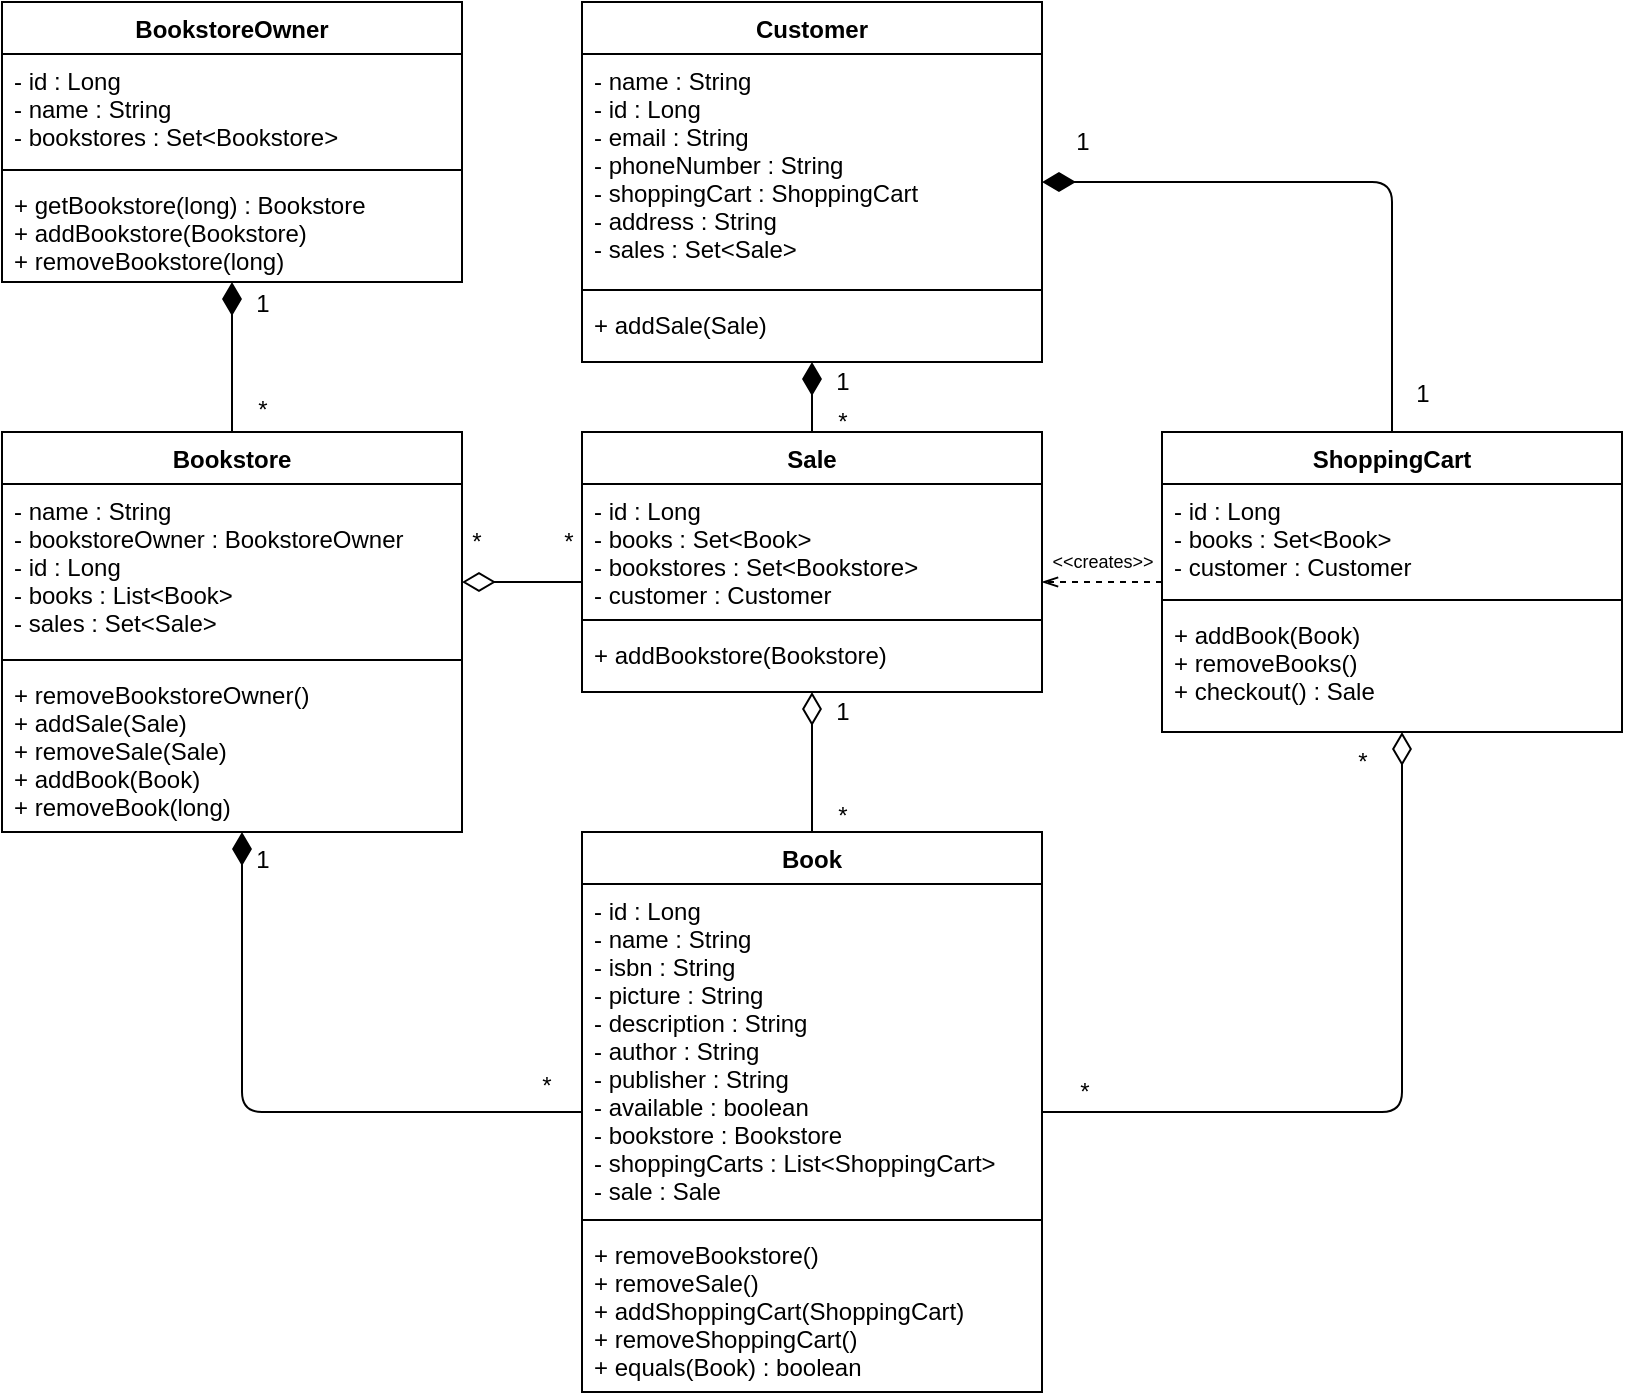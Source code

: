<mxfile version="12.8.8" type="google"><diagram name="Page-1" id="c4acf3e9-155e-7222-9cf6-157b1a14988f"><mxGraphModel dx="2595" dy="1370" grid="1" gridSize="10" guides="1" tooltips="1" connect="1" arrows="1" fold="1" page="1" pageScale="1" pageWidth="850" pageHeight="1100" background="#ffffff" math="0" shadow="0"><root><mxCell id="0"/><mxCell id="1" parent="0"/><mxCell id="p7xQfq64kpR62fImdPw8-28" value="" style="endArrow=none;html=1;endSize=12;startArrow=diamondThin;startSize=14;startFill=1;edgeStyle=orthogonalEdgeStyle;align=left;verticalAlign=bottom;endFill=0;" edge="1" parent="1" source="p7xQfq64kpR62fImdPw8-6" target="p7xQfq64kpR62fImdPw8-10"><mxGeometry x="-1" y="3" relative="1" as="geometry"><mxPoint x="90" y="200" as="sourcePoint"/><mxPoint x="250" y="200" as="targetPoint"/></mxGeometry></mxCell><mxCell id="p7xQfq64kpR62fImdPw8-29" value="1" style="text;html=1;align=center;verticalAlign=middle;resizable=0;points=[];labelBackgroundColor=#ffffff;" vertex="1" connectable="0" parent="p7xQfq64kpR62fImdPw8-28"><mxGeometry x="-0.776" y="-1" relative="1" as="geometry"><mxPoint x="16" y="2.09" as="offset"/></mxGeometry></mxCell><mxCell id="p7xQfq64kpR62fImdPw8-30" value="*" style="text;html=1;align=center;verticalAlign=middle;resizable=0;points=[];labelBackgroundColor=#ffffff;" vertex="1" connectable="0" parent="p7xQfq64kpR62fImdPw8-28"><mxGeometry x="0.692" y="-1" relative="1" as="geometry"><mxPoint x="16" as="offset"/></mxGeometry></mxCell><mxCell id="p7xQfq64kpR62fImdPw8-31" value="" style="endArrow=none;html=1;endSize=12;startArrow=diamondThin;startSize=14;startFill=1;edgeStyle=orthogonalEdgeStyle;align=left;verticalAlign=bottom;endFill=0;" edge="1" parent="1" source="p7xQfq64kpR62fImdPw8-10" target="p7xQfq64kpR62fImdPw8-1"><mxGeometry x="-1" y="3" relative="1" as="geometry"><mxPoint x="-220" y="250" as="sourcePoint"/><mxPoint x="-60" y="250" as="targetPoint"/><Array as="points"><mxPoint x="140" y="585"/></Array></mxGeometry></mxCell><mxCell id="p7xQfq64kpR62fImdPw8-32" value="1" style="text;html=1;align=center;verticalAlign=middle;resizable=0;points=[];labelBackgroundColor=#ffffff;" vertex="1" connectable="0" parent="p7xQfq64kpR62fImdPw8-31"><mxGeometry x="-0.911" y="1" relative="1" as="geometry"><mxPoint x="8.99" y="-0.44" as="offset"/></mxGeometry></mxCell><mxCell id="p7xQfq64kpR62fImdPw8-33" value="*" style="text;html=1;align=center;verticalAlign=middle;resizable=0;points=[];labelBackgroundColor=#ffffff;" vertex="1" connectable="0" parent="p7xQfq64kpR62fImdPw8-31"><mxGeometry x="0.922" y="1" relative="1" as="geometry"><mxPoint x="-6.72" y="-12" as="offset"/></mxGeometry></mxCell><mxCell id="p7xQfq64kpR62fImdPw8-34" value="" style="endArrow=none;html=1;endSize=12;startArrow=diamondThin;startSize=14;startFill=1;edgeStyle=orthogonalEdgeStyle;align=left;verticalAlign=bottom;endFill=0;" edge="1" parent="1" source="p7xQfq64kpR62fImdPw8-15" target="p7xQfq64kpR62fImdPw8-24"><mxGeometry x="-0.429" y="15" relative="1" as="geometry"><mxPoint x="430" y="230" as="sourcePoint"/><mxPoint x="590" y="230" as="targetPoint"/><mxPoint as="offset"/></mxGeometry></mxCell><mxCell id="p7xQfq64kpR62fImdPw8-35" value="1" style="text;html=1;align=center;verticalAlign=middle;resizable=0;points=[];labelBackgroundColor=#ffffff;" vertex="1" connectable="0" parent="p7xQfq64kpR62fImdPw8-34"><mxGeometry x="0.818" y="1" relative="1" as="geometry"><mxPoint x="13.97" y="7.79" as="offset"/></mxGeometry></mxCell><mxCell id="p7xQfq64kpR62fImdPw8-36" value="1" style="text;html=1;align=center;verticalAlign=middle;resizable=0;points=[];labelBackgroundColor=#ffffff;" vertex="1" connectable="0" parent="p7xQfq64kpR62fImdPw8-34"><mxGeometry x="-0.842" y="2" relative="1" as="geometry"><mxPoint x="-4.14" y="-18" as="offset"/></mxGeometry></mxCell><mxCell id="p7xQfq64kpR62fImdPw8-37" value="" style="endArrow=none;html=1;endSize=12;startArrow=diamondThin;startSize=14;startFill=1;edgeStyle=orthogonalEdgeStyle;align=left;verticalAlign=bottom;endFill=0;" edge="1" parent="1" source="p7xQfq64kpR62fImdPw8-15" target="p7xQfq64kpR62fImdPw8-19"><mxGeometry x="-1" y="3" relative="1" as="geometry"><mxPoint x="425" y="150" as="sourcePoint"/><mxPoint x="730" y="400" as="targetPoint"/><Array as="points"/></mxGeometry></mxCell><mxCell id="p7xQfq64kpR62fImdPw8-38" value="1" style="text;html=1;align=center;verticalAlign=middle;resizable=0;points=[];labelBackgroundColor=#ffffff;" vertex="1" connectable="0" parent="p7xQfq64kpR62fImdPw8-37"><mxGeometry x="-0.787" relative="1" as="geometry"><mxPoint x="15" y="6.31" as="offset"/></mxGeometry></mxCell><mxCell id="p7xQfq64kpR62fImdPw8-39" value="*" style="text;html=1;align=center;verticalAlign=middle;resizable=0;points=[];labelBackgroundColor=#ffffff;" vertex="1" connectable="0" parent="p7xQfq64kpR62fImdPw8-37"><mxGeometry x="0.882" relative="1" as="geometry"><mxPoint x="15" y="-3" as="offset"/></mxGeometry></mxCell><mxCell id="p7xQfq64kpR62fImdPw8-40" value="" style="endArrow=none;html=1;endSize=12;startArrow=diamondThin;startSize=14;startFill=0;edgeStyle=orthogonalEdgeStyle;align=left;verticalAlign=bottom;endFill=0;" edge="1" parent="1" source="p7xQfq64kpR62fImdPw8-11" target="p7xQfq64kpR62fImdPw8-19"><mxGeometry x="-1" y="3" relative="1" as="geometry"><mxPoint x="310" y="320" as="sourcePoint"/><mxPoint x="285" y="330" as="targetPoint"/><Array as="points"><mxPoint x="300" y="320"/><mxPoint x="300" y="320"/></Array></mxGeometry></mxCell><mxCell id="p7xQfq64kpR62fImdPw8-41" value="*" style="text;html=1;align=center;verticalAlign=middle;resizable=0;points=[];labelBackgroundColor=#ffffff;" vertex="1" connectable="0" parent="p7xQfq64kpR62fImdPw8-40"><mxGeometry x="-0.971" y="-1" relative="1" as="geometry"><mxPoint x="5.83" y="-21" as="offset"/></mxGeometry></mxCell><mxCell id="p7xQfq64kpR62fImdPw8-42" value="*" style="text;html=1;align=center;verticalAlign=middle;resizable=0;points=[];labelBackgroundColor=#ffffff;" vertex="1" connectable="0" parent="p7xQfq64kpR62fImdPw8-40"><mxGeometry x="0.958" y="1" relative="1" as="geometry"><mxPoint x="-6" y="-19" as="offset"/></mxGeometry></mxCell><mxCell id="p7xQfq64kpR62fImdPw8-43" value="" style="endArrow=none;html=1;endSize=12;startArrow=diamondThin;startSize=14;startFill=0;edgeStyle=orthogonalEdgeStyle;align=left;verticalAlign=bottom;endFill=0;" edge="1" parent="1" source="p7xQfq64kpR62fImdPw8-19" target="p7xQfq64kpR62fImdPw8-1"><mxGeometry x="-1" y="3" relative="1" as="geometry"><mxPoint x="425" y="320" as="sourcePoint"/><mxPoint x="790" y="280" as="targetPoint"/><Array as="points"/></mxGeometry></mxCell><mxCell id="p7xQfq64kpR62fImdPw8-44" value="*" style="text;html=1;align=center;verticalAlign=middle;resizable=0;points=[];labelBackgroundColor=#ffffff;" vertex="1" connectable="0" parent="p7xQfq64kpR62fImdPw8-43"><mxGeometry x="0.968" y="-3" relative="1" as="geometry"><mxPoint x="18" y="-7" as="offset"/></mxGeometry></mxCell><mxCell id="p7xQfq64kpR62fImdPw8-45" value="1" style="text;html=1;align=center;verticalAlign=middle;resizable=0;points=[];labelBackgroundColor=#ffffff;" vertex="1" connectable="0" parent="p7xQfq64kpR62fImdPw8-43"><mxGeometry x="-0.973" y="-1" relative="1" as="geometry"><mxPoint x="16" y="8.84" as="offset"/></mxGeometry></mxCell><mxCell id="p7xQfq64kpR62fImdPw8-54" style="edgeStyle=orthogonalEdgeStyle;rounded=0;orthogonalLoop=1;jettySize=auto;html=1;endArrow=openThin;endFill=0;dashed=1;" edge="1" parent="1" source="p7xQfq64kpR62fImdPw8-24" target="p7xQfq64kpR62fImdPw8-19"><mxGeometry relative="1" as="geometry"><Array as="points"><mxPoint x="570" y="320"/><mxPoint x="570" y="320"/></Array></mxGeometry></mxCell><mxCell id="p7xQfq64kpR62fImdPw8-59" value="&amp;lt;&amp;lt;creates&amp;gt;&amp;gt;" style="text;html=1;align=center;verticalAlign=middle;resizable=0;points=[];labelBackgroundColor=#ffffff;fontSize=9;" vertex="1" connectable="0" parent="p7xQfq64kpR62fImdPw8-54"><mxGeometry x="-0.153" y="1" relative="1" as="geometry"><mxPoint x="-4.63" y="-11" as="offset"/></mxGeometry></mxCell><mxCell id="p7xQfq64kpR62fImdPw8-46" value="" style="endArrow=none;html=1;endSize=12;startArrow=diamondThin;startSize=14;startFill=0;edgeStyle=orthogonalEdgeStyle;align=left;verticalAlign=bottom;endFill=0;" edge="1" parent="1" source="p7xQfq64kpR62fImdPw8-24" target="p7xQfq64kpR62fImdPw8-1"><mxGeometry x="-1" y="3" relative="1" as="geometry"><mxPoint x="720" y="290" as="sourcePoint"/><mxPoint x="650" y="500" as="targetPoint"/><Array as="points"><mxPoint x="720" y="585"/></Array></mxGeometry></mxCell><mxCell id="p7xQfq64kpR62fImdPw8-47" value="*" style="text;html=1;align=center;verticalAlign=middle;resizable=0;points=[];labelBackgroundColor=#ffffff;" vertex="1" connectable="0" parent="p7xQfq64kpR62fImdPw8-46"><mxGeometry x="-0.027" y="-325" relative="1" as="geometry"><mxPoint x="304.97" y="-165" as="offset"/></mxGeometry></mxCell><mxCell id="p7xQfq64kpR62fImdPw8-48" value="*" style="text;html=1;align=center;verticalAlign=middle;resizable=0;points=[];labelBackgroundColor=#ffffff;" vertex="1" connectable="0" parent="p7xQfq64kpR62fImdPw8-46"><mxGeometry x="0.895" relative="1" as="geometry"><mxPoint x="1" y="-10" as="offset"/></mxGeometry></mxCell><mxCell id="p7xQfq64kpR62fImdPw8-6" value="BookstoreOwner" style="swimlane;fontStyle=1;align=center;verticalAlign=top;childLayout=stackLayout;horizontal=1;startSize=26;horizontalStack=0;resizeParent=1;resizeParentMax=0;resizeLast=0;collapsible=1;marginBottom=0;" vertex="1" parent="1"><mxGeometry x="20" y="30" width="230" height="140" as="geometry"/></mxCell><mxCell id="p7xQfq64kpR62fImdPw8-7" value="- id : Long&#10;- name : String&#10;- bookstores : Set&lt;Bookstore&gt;" style="text;strokeColor=none;fillColor=none;align=left;verticalAlign=top;spacingLeft=4;spacingRight=4;overflow=hidden;rotatable=0;points=[[0,0.5],[1,0.5]];portConstraint=eastwest;" vertex="1" parent="p7xQfq64kpR62fImdPw8-6"><mxGeometry y="26" width="230" height="54" as="geometry"/></mxCell><mxCell id="p7xQfq64kpR62fImdPw8-8" value="" style="line;strokeWidth=1;fillColor=none;align=left;verticalAlign=middle;spacingTop=-1;spacingLeft=3;spacingRight=3;rotatable=0;labelPosition=right;points=[];portConstraint=eastwest;" vertex="1" parent="p7xQfq64kpR62fImdPw8-6"><mxGeometry y="80" width="230" height="8" as="geometry"/></mxCell><mxCell id="p7xQfq64kpR62fImdPw8-9" value="+ getBookstore(long) : Bookstore&#10;+ addBookstore(Bookstore)&#10;+ removeBookstore(long)" style="text;strokeColor=none;fillColor=none;align=left;verticalAlign=top;spacingLeft=4;spacingRight=4;overflow=hidden;rotatable=0;points=[[0,0.5],[1,0.5]];portConstraint=eastwest;" vertex="1" parent="p7xQfq64kpR62fImdPw8-6"><mxGeometry y="88" width="230" height="52" as="geometry"/></mxCell><mxCell id="p7xQfq64kpR62fImdPw8-10" value="Bookstore" style="swimlane;fontStyle=1;align=center;verticalAlign=top;childLayout=stackLayout;horizontal=1;startSize=26;horizontalStack=0;resizeParent=1;resizeParentMax=0;resizeLast=0;collapsible=1;marginBottom=0;" vertex="1" parent="1"><mxGeometry x="20" y="245" width="230" height="200" as="geometry"/></mxCell><mxCell id="p7xQfq64kpR62fImdPw8-11" value="- name : String&#10;- bookstoreOwner : BookstoreOwner&#10;- id : Long&#10;- books : List&lt;Book&gt;&#10;- sales : Set&lt;Sale&gt;" style="text;strokeColor=none;fillColor=none;align=left;verticalAlign=top;spacingLeft=4;spacingRight=4;overflow=hidden;rotatable=0;points=[[0,0.5],[1,0.5]];portConstraint=eastwest;" vertex="1" parent="p7xQfq64kpR62fImdPw8-10"><mxGeometry y="26" width="230" height="84" as="geometry"/></mxCell><mxCell id="p7xQfq64kpR62fImdPw8-12" value="" style="line;strokeWidth=1;fillColor=none;align=left;verticalAlign=middle;spacingTop=-1;spacingLeft=3;spacingRight=3;rotatable=0;labelPosition=right;points=[];portConstraint=eastwest;" vertex="1" parent="p7xQfq64kpR62fImdPw8-10"><mxGeometry y="110" width="230" height="8" as="geometry"/></mxCell><mxCell id="p7xQfq64kpR62fImdPw8-13" value="+ removeBookstoreOwner()&#10;+ addSale(Sale)&#10;+ removeSale(Sale)&#10;+ addBook(Book)&#10;+ removeBook(long)" style="text;strokeColor=none;fillColor=none;align=left;verticalAlign=top;spacingLeft=4;spacingRight=4;overflow=hidden;rotatable=0;points=[[0,0.5],[1,0.5]];portConstraint=eastwest;" vertex="1" parent="p7xQfq64kpR62fImdPw8-10"><mxGeometry y="118" width="230" height="82" as="geometry"/></mxCell><mxCell id="p7xQfq64kpR62fImdPw8-15" value="Customer" style="swimlane;fontStyle=1;align=center;verticalAlign=top;childLayout=stackLayout;horizontal=1;startSize=26;horizontalStack=0;resizeParent=1;resizeParentMax=0;resizeLast=0;collapsible=1;marginBottom=0;" vertex="1" parent="1"><mxGeometry x="310" y="30" width="230" height="180" as="geometry"/></mxCell><mxCell id="p7xQfq64kpR62fImdPw8-16" value="- name : String&#10;- id : Long&#10;- email : String&#10;- phoneNumber : String&#10;- shoppingCart : ShoppingCart&#10;- address : String&#10;- sales : Set&lt;Sale&gt;" style="text;strokeColor=none;fillColor=none;align=left;verticalAlign=top;spacingLeft=4;spacingRight=4;overflow=hidden;rotatable=0;points=[[0,0.5],[1,0.5]];portConstraint=eastwest;" vertex="1" parent="p7xQfq64kpR62fImdPw8-15"><mxGeometry y="26" width="230" height="114" as="geometry"/></mxCell><mxCell id="p7xQfq64kpR62fImdPw8-17" value="" style="line;strokeWidth=1;fillColor=none;align=left;verticalAlign=middle;spacingTop=-1;spacingLeft=3;spacingRight=3;rotatable=0;labelPosition=right;points=[];portConstraint=eastwest;" vertex="1" parent="p7xQfq64kpR62fImdPw8-15"><mxGeometry y="140" width="230" height="8" as="geometry"/></mxCell><mxCell id="p7xQfq64kpR62fImdPw8-18" value="+ addSale(Sale)" style="text;strokeColor=none;fillColor=none;align=left;verticalAlign=top;spacingLeft=4;spacingRight=4;overflow=hidden;rotatable=0;points=[[0,0.5],[1,0.5]];portConstraint=eastwest;" vertex="1" parent="p7xQfq64kpR62fImdPw8-15"><mxGeometry y="148" width="230" height="32" as="geometry"/></mxCell><mxCell id="p7xQfq64kpR62fImdPw8-19" value="Sale" style="swimlane;fontStyle=1;align=center;verticalAlign=top;childLayout=stackLayout;horizontal=1;startSize=26;horizontalStack=0;resizeParent=1;resizeParentMax=0;resizeLast=0;collapsible=1;marginBottom=0;" vertex="1" parent="1"><mxGeometry x="310" y="245" width="230" height="130" as="geometry"/></mxCell><mxCell id="p7xQfq64kpR62fImdPw8-20" value="- id : Long&#10;- books : Set&lt;Book&gt;&#10;- bookstores : Set&lt;Bookstore&gt;&#10;- customer : Customer" style="text;strokeColor=none;fillColor=none;align=left;verticalAlign=top;spacingLeft=4;spacingRight=4;overflow=hidden;rotatable=0;points=[[0,0.5],[1,0.5]];portConstraint=eastwest;" vertex="1" parent="p7xQfq64kpR62fImdPw8-19"><mxGeometry y="26" width="230" height="64" as="geometry"/></mxCell><mxCell id="p7xQfq64kpR62fImdPw8-21" value="" style="line;strokeWidth=1;fillColor=none;align=left;verticalAlign=middle;spacingTop=-1;spacingLeft=3;spacingRight=3;rotatable=0;labelPosition=right;points=[];portConstraint=eastwest;" vertex="1" parent="p7xQfq64kpR62fImdPw8-19"><mxGeometry y="90" width="230" height="8" as="geometry"/></mxCell><mxCell id="p7xQfq64kpR62fImdPw8-22" value="+ addBookstore(Bookstore)" style="text;strokeColor=none;fillColor=none;align=left;verticalAlign=top;spacingLeft=4;spacingRight=4;overflow=hidden;rotatable=0;points=[[0,0.5],[1,0.5]];portConstraint=eastwest;" vertex="1" parent="p7xQfq64kpR62fImdPw8-19"><mxGeometry y="98" width="230" height="32" as="geometry"/></mxCell><mxCell id="p7xQfq64kpR62fImdPw8-24" value="ShoppingCart" style="swimlane;fontStyle=1;align=center;verticalAlign=top;childLayout=stackLayout;horizontal=1;startSize=26;horizontalStack=0;resizeParent=1;resizeParentMax=0;resizeLast=0;collapsible=1;marginBottom=0;" vertex="1" parent="1"><mxGeometry x="600" y="245" width="230" height="150" as="geometry"/></mxCell><mxCell id="p7xQfq64kpR62fImdPw8-25" value="- id : Long&#10;- books : Set&lt;Book&gt;&#10;- customer : Customer" style="text;strokeColor=none;fillColor=none;align=left;verticalAlign=top;spacingLeft=4;spacingRight=4;overflow=hidden;rotatable=0;points=[[0,0.5],[1,0.5]];portConstraint=eastwest;" vertex="1" parent="p7xQfq64kpR62fImdPw8-24"><mxGeometry y="26" width="230" height="54" as="geometry"/></mxCell><mxCell id="p7xQfq64kpR62fImdPw8-26" value="" style="line;strokeWidth=1;fillColor=none;align=left;verticalAlign=middle;spacingTop=-1;spacingLeft=3;spacingRight=3;rotatable=0;labelPosition=right;points=[];portConstraint=eastwest;" vertex="1" parent="p7xQfq64kpR62fImdPw8-24"><mxGeometry y="80" width="230" height="8" as="geometry"/></mxCell><mxCell id="p7xQfq64kpR62fImdPw8-27" value="+ addBook(Book)&#10;+ removeBooks()&#10;+ checkout() : Sale" style="text;strokeColor=none;fillColor=none;align=left;verticalAlign=top;spacingLeft=4;spacingRight=4;overflow=hidden;rotatable=0;points=[[0,0.5],[1,0.5]];portConstraint=eastwest;" vertex="1" parent="p7xQfq64kpR62fImdPw8-24"><mxGeometry y="88" width="230" height="62" as="geometry"/></mxCell><mxCell id="p7xQfq64kpR62fImdPw8-1" value="Book" style="swimlane;fontStyle=1;align=center;verticalAlign=top;childLayout=stackLayout;horizontal=1;startSize=26;horizontalStack=0;resizeParent=1;resizeParentMax=0;resizeLast=0;collapsible=1;marginBottom=0;" vertex="1" parent="1"><mxGeometry x="310" y="445" width="230" height="280" as="geometry"/></mxCell><mxCell id="p7xQfq64kpR62fImdPw8-2" value="- id : Long&#10;- name : String&#10;- isbn : String&#10;- picture : String&#10;- description : String&#10;- author : String&#10;- publisher : String&#10;- available : boolean&#10;- bookstore : Bookstore&#10;- shoppingCarts : List&lt;ShoppingCart&gt;&#10;- sale : Sale" style="text;strokeColor=none;fillColor=none;align=left;verticalAlign=top;spacingLeft=4;spacingRight=4;overflow=hidden;rotatable=0;points=[[0,0.5],[1,0.5]];portConstraint=eastwest;" vertex="1" parent="p7xQfq64kpR62fImdPw8-1"><mxGeometry y="26" width="230" height="164" as="geometry"/></mxCell><mxCell id="p7xQfq64kpR62fImdPw8-3" value="" style="line;strokeWidth=1;fillColor=none;align=left;verticalAlign=middle;spacingTop=-1;spacingLeft=3;spacingRight=3;rotatable=0;labelPosition=right;points=[];portConstraint=eastwest;" vertex="1" parent="p7xQfq64kpR62fImdPw8-1"><mxGeometry y="190" width="230" height="8" as="geometry"/></mxCell><mxCell id="p7xQfq64kpR62fImdPw8-4" value="+ removeBookstore()&#10;+ removeSale()&#10;+ addShoppingCart(ShoppingCart)&#10;+ removeShoppingCart()&#10;+ equals(Book) : boolean" style="text;strokeColor=none;fillColor=none;align=left;verticalAlign=top;spacingLeft=4;spacingRight=4;overflow=hidden;rotatable=0;points=[[0,0.5],[1,0.5]];portConstraint=eastwest;" vertex="1" parent="p7xQfq64kpR62fImdPw8-1"><mxGeometry y="198" width="230" height="82" as="geometry"/></mxCell></root></mxGraphModel></diagram></mxfile>